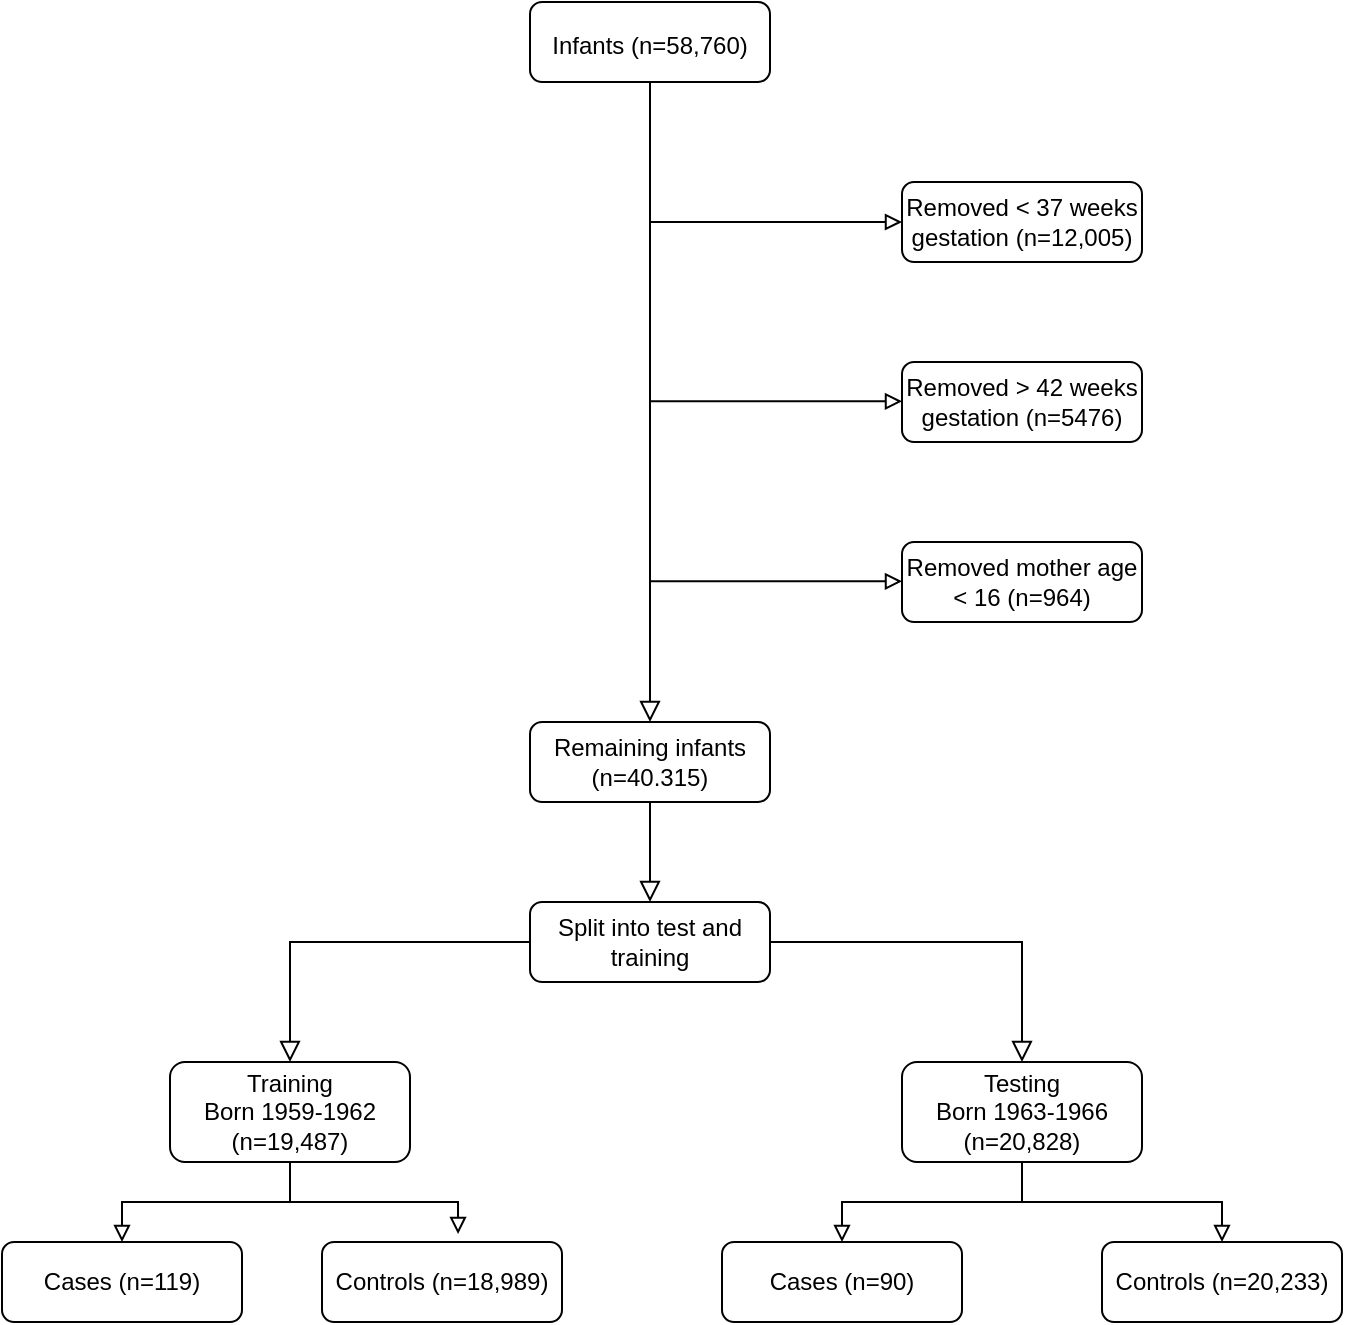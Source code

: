 <mxfile version="14.1.8" type="device"><diagram id="C5RBs43oDa-KdzZeNtuy" name="Page-1"><mxGraphModel dx="946" dy="680" grid="1" gridSize="10" guides="1" tooltips="1" connect="1" arrows="1" fold="1" page="1" pageScale="1" pageWidth="827" pageHeight="1169" math="0" shadow="0"><root><mxCell id="WIyWlLk6GJQsqaUBKTNV-0"/><mxCell id="WIyWlLk6GJQsqaUBKTNV-1" parent="WIyWlLk6GJQsqaUBKTNV-0"/><mxCell id="WIyWlLk6GJQsqaUBKTNV-2" value="" style="rounded=0;html=1;jettySize=auto;orthogonalLoop=1;fontSize=11;endArrow=block;endFill=0;endSize=8;strokeWidth=1;shadow=0;labelBackgroundColor=none;edgeStyle=orthogonalEdgeStyle;entryX=0.5;entryY=0;entryDx=0;entryDy=0;" parent="WIyWlLk6GJQsqaUBKTNV-1" source="WIyWlLk6GJQsqaUBKTNV-3" edge="1" target="rCmonypifDQLgY7aoh2f-11"><mxGeometry relative="1" as="geometry"><mxPoint x="400.0" y="130" as="targetPoint"/></mxGeometry></mxCell><mxCell id="WIyWlLk6GJQsqaUBKTNV-3" value="&lt;font style=&quot;font-size: 12px&quot;&gt;Infants&amp;nbsp;(n=58,760)&lt;/font&gt;&lt;span style=&quot;font-size: medium&quot;&gt;&lt;/span&gt;" style="rounded=1;whiteSpace=wrap;html=1;fontSize=12;glass=0;strokeWidth=1;shadow=0;" parent="WIyWlLk6GJQsqaUBKTNV-1" vertex="1"><mxGeometry x="340" y="40" width="120" height="40" as="geometry"/></mxCell><mxCell id="WIyWlLk6GJQsqaUBKTNV-11" value="Removed &amp;lt; 37 weeks gestation (n=12,005)" style="rounded=1;whiteSpace=wrap;html=1;fontSize=12;glass=0;strokeWidth=1;shadow=0;" parent="WIyWlLk6GJQsqaUBKTNV-1" vertex="1"><mxGeometry x="526" y="130" width="120" height="40" as="geometry"/></mxCell><mxCell id="rCmonypifDQLgY7aoh2f-7" value="Removed &amp;gt; 42 weeks gestation (n=5476)" style="rounded=1;whiteSpace=wrap;html=1;fontSize=12;glass=0;strokeWidth=1;shadow=0;" parent="WIyWlLk6GJQsqaUBKTNV-1" vertex="1"><mxGeometry x="526" y="220" width="120" height="40" as="geometry"/></mxCell><mxCell id="rCmonypifDQLgY7aoh2f-9" value="Removed mother age &amp;lt; 16 (n=964)" style="rounded=1;whiteSpace=wrap;html=1;fontSize=12;glass=0;strokeWidth=1;shadow=0;" parent="WIyWlLk6GJQsqaUBKTNV-1" vertex="1"><mxGeometry x="526" y="310" width="120" height="40" as="geometry"/></mxCell><mxCell id="rCmonypifDQLgY7aoh2f-11" value="Remaining infants (n=40.315)" style="rounded=1;whiteSpace=wrap;html=1;fontSize=12;glass=0;strokeWidth=1;shadow=0;" parent="WIyWlLk6GJQsqaUBKTNV-1" vertex="1"><mxGeometry x="340" y="400" width="120" height="40" as="geometry"/></mxCell><mxCell id="rCmonypifDQLgY7aoh2f-17" value="" style="rounded=0;html=1;jettySize=auto;orthogonalLoop=1;fontSize=11;endArrow=block;endFill=0;endSize=8;strokeWidth=1;shadow=0;labelBackgroundColor=none;edgeStyle=orthogonalEdgeStyle;" parent="WIyWlLk6GJQsqaUBKTNV-1" edge="1"><mxGeometry relative="1" as="geometry"><mxPoint x="400" y="490" as="targetPoint"/><mxPoint x="400" y="440" as="sourcePoint"/></mxGeometry></mxCell><mxCell id="o-JV50OnTj5V-7cRFWgl-2" style="edgeStyle=orthogonalEdgeStyle;rounded=0;orthogonalLoop=1;jettySize=auto;html=1;entryX=0.5;entryY=0;entryDx=0;entryDy=0;endArrow=block;endFill=0;" parent="WIyWlLk6GJQsqaUBKTNV-1" source="rCmonypifDQLgY7aoh2f-23" target="o-JV50OnTj5V-7cRFWgl-0" edge="1"><mxGeometry relative="1" as="geometry"/></mxCell><mxCell id="o-JV50OnTj5V-7cRFWgl-4" style="edgeStyle=orthogonalEdgeStyle;rounded=0;orthogonalLoop=1;jettySize=auto;html=1;entryX=0.567;entryY=-0.1;entryDx=0;entryDy=0;entryPerimeter=0;endArrow=block;endFill=0;" parent="WIyWlLk6GJQsqaUBKTNV-1" source="rCmonypifDQLgY7aoh2f-23" target="o-JV50OnTj5V-7cRFWgl-3" edge="1"><mxGeometry relative="1" as="geometry"/></mxCell><mxCell id="rCmonypifDQLgY7aoh2f-23" value="Training&lt;br&gt;Born 1959-1962 (n=19,487)" style="rounded=1;whiteSpace=wrap;html=1;fontSize=12;glass=0;strokeWidth=1;shadow=0;" parent="WIyWlLk6GJQsqaUBKTNV-1" vertex="1"><mxGeometry x="160" y="570" width="120" height="50" as="geometry"/></mxCell><mxCell id="o-JV50OnTj5V-7cRFWgl-10" style="edgeStyle=orthogonalEdgeStyle;rounded=0;orthogonalLoop=1;jettySize=auto;html=1;entryX=0.5;entryY=0;entryDx=0;entryDy=0;endArrow=block;endFill=0;" parent="WIyWlLk6GJQsqaUBKTNV-1" source="rCmonypifDQLgY7aoh2f-25" target="o-JV50OnTj5V-7cRFWgl-7" edge="1"><mxGeometry relative="1" as="geometry"/></mxCell><mxCell id="o-JV50OnTj5V-7cRFWgl-11" style="edgeStyle=orthogonalEdgeStyle;rounded=0;orthogonalLoop=1;jettySize=auto;html=1;endArrow=block;endFill=0;" parent="WIyWlLk6GJQsqaUBKTNV-1" source="rCmonypifDQLgY7aoh2f-25" target="o-JV50OnTj5V-7cRFWgl-8" edge="1"><mxGeometry relative="1" as="geometry"/></mxCell><mxCell id="rCmonypifDQLgY7aoh2f-25" value="Testing&lt;br&gt;Born 1963-1966 (n=20,828)" style="rounded=1;whiteSpace=wrap;html=1;fontSize=12;glass=0;strokeWidth=1;shadow=0;" parent="WIyWlLk6GJQsqaUBKTNV-1" vertex="1"><mxGeometry x="526" y="570" width="120" height="50" as="geometry"/></mxCell><mxCell id="rCmonypifDQLgY7aoh2f-33" style="edgeStyle=orthogonalEdgeStyle;rounded=0;orthogonalLoop=1;jettySize=auto;html=1;exitX=0;exitY=0.5;exitDx=0;exitDy=0;endArrow=block;endFill=0;endSize=8;" parent="WIyWlLk6GJQsqaUBKTNV-1" source="rCmonypifDQLgY7aoh2f-31" target="rCmonypifDQLgY7aoh2f-23" edge="1"><mxGeometry relative="1" as="geometry"/></mxCell><mxCell id="rCmonypifDQLgY7aoh2f-34" style="edgeStyle=orthogonalEdgeStyle;rounded=0;orthogonalLoop=1;jettySize=auto;html=1;exitX=1;exitY=0.5;exitDx=0;exitDy=0;entryX=0.5;entryY=0;entryDx=0;entryDy=0;endArrow=block;endFill=0;endSize=8;" parent="WIyWlLk6GJQsqaUBKTNV-1" source="rCmonypifDQLgY7aoh2f-31" target="rCmonypifDQLgY7aoh2f-25" edge="1"><mxGeometry relative="1" as="geometry"/></mxCell><mxCell id="rCmonypifDQLgY7aoh2f-31" value="Split into test and training" style="rounded=1;whiteSpace=wrap;html=1;fontSize=12;glass=0;strokeWidth=1;shadow=0;" parent="WIyWlLk6GJQsqaUBKTNV-1" vertex="1"><mxGeometry x="340" y="490" width="120" height="40" as="geometry"/></mxCell><mxCell id="o-JV50OnTj5V-7cRFWgl-0" value="Cases (n=119)" style="rounded=1;whiteSpace=wrap;html=1;fontSize=12;glass=0;strokeWidth=1;shadow=0;" parent="WIyWlLk6GJQsqaUBKTNV-1" vertex="1"><mxGeometry x="76" y="660" width="120" height="40" as="geometry"/></mxCell><mxCell id="o-JV50OnTj5V-7cRFWgl-3" value="Controls (n=18,989)" style="rounded=1;whiteSpace=wrap;html=1;fontSize=12;glass=0;strokeWidth=1;shadow=0;" parent="WIyWlLk6GJQsqaUBKTNV-1" vertex="1"><mxGeometry x="236" y="660" width="120" height="40" as="geometry"/></mxCell><mxCell id="o-JV50OnTj5V-7cRFWgl-7" value="Cases (n=90)" style="rounded=1;whiteSpace=wrap;html=1;fontSize=12;glass=0;strokeWidth=1;shadow=0;" parent="WIyWlLk6GJQsqaUBKTNV-1" vertex="1"><mxGeometry x="436" y="660" width="120" height="40" as="geometry"/></mxCell><mxCell id="o-JV50OnTj5V-7cRFWgl-8" value="Controls (n=20,233)" style="rounded=1;whiteSpace=wrap;html=1;fontSize=12;glass=0;strokeWidth=1;shadow=0;" parent="WIyWlLk6GJQsqaUBKTNV-1" vertex="1"><mxGeometry x="626" y="660" width="120" height="40" as="geometry"/></mxCell><mxCell id="S19OgSroekKSwTE_FIGO-4" value="" style="endArrow=block;html=1;entryX=0;entryY=0.5;entryDx=0;entryDy=0;endFill=0;" edge="1" parent="WIyWlLk6GJQsqaUBKTNV-1" target="WIyWlLk6GJQsqaUBKTNV-11"><mxGeometry width="50" height="50" relative="1" as="geometry"><mxPoint x="400" y="150" as="sourcePoint"/><mxPoint x="490" y="260" as="targetPoint"/></mxGeometry></mxCell><mxCell id="S19OgSroekKSwTE_FIGO-5" value="" style="endArrow=block;html=1;entryX=0;entryY=0.5;entryDx=0;entryDy=0;endFill=0;" edge="1" parent="WIyWlLk6GJQsqaUBKTNV-1"><mxGeometry width="50" height="50" relative="1" as="geometry"><mxPoint x="400" y="239.66" as="sourcePoint"/><mxPoint x="526" y="239.66" as="targetPoint"/></mxGeometry></mxCell><mxCell id="S19OgSroekKSwTE_FIGO-6" value="" style="endArrow=block;html=1;entryX=0;entryY=0.5;entryDx=0;entryDy=0;endFill=0;" edge="1" parent="WIyWlLk6GJQsqaUBKTNV-1"><mxGeometry width="50" height="50" relative="1" as="geometry"><mxPoint x="400" y="329.66" as="sourcePoint"/><mxPoint x="526" y="329.66" as="targetPoint"/></mxGeometry></mxCell></root></mxGraphModel></diagram></mxfile>